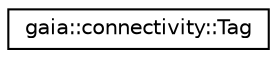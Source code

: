 digraph G
{
  edge [fontname="Helvetica",fontsize="10",labelfontname="Helvetica",labelfontsize="10"];
  node [fontname="Helvetica",fontsize="10",shape=record];
  rankdir=LR;
  Node1 [label="gaia::connectivity::Tag",height=0.2,width=0.4,color="black", fillcolor="white", style="filled",URL="$db/d89/classgaia_1_1connectivity_1_1_tag.html"];
}
